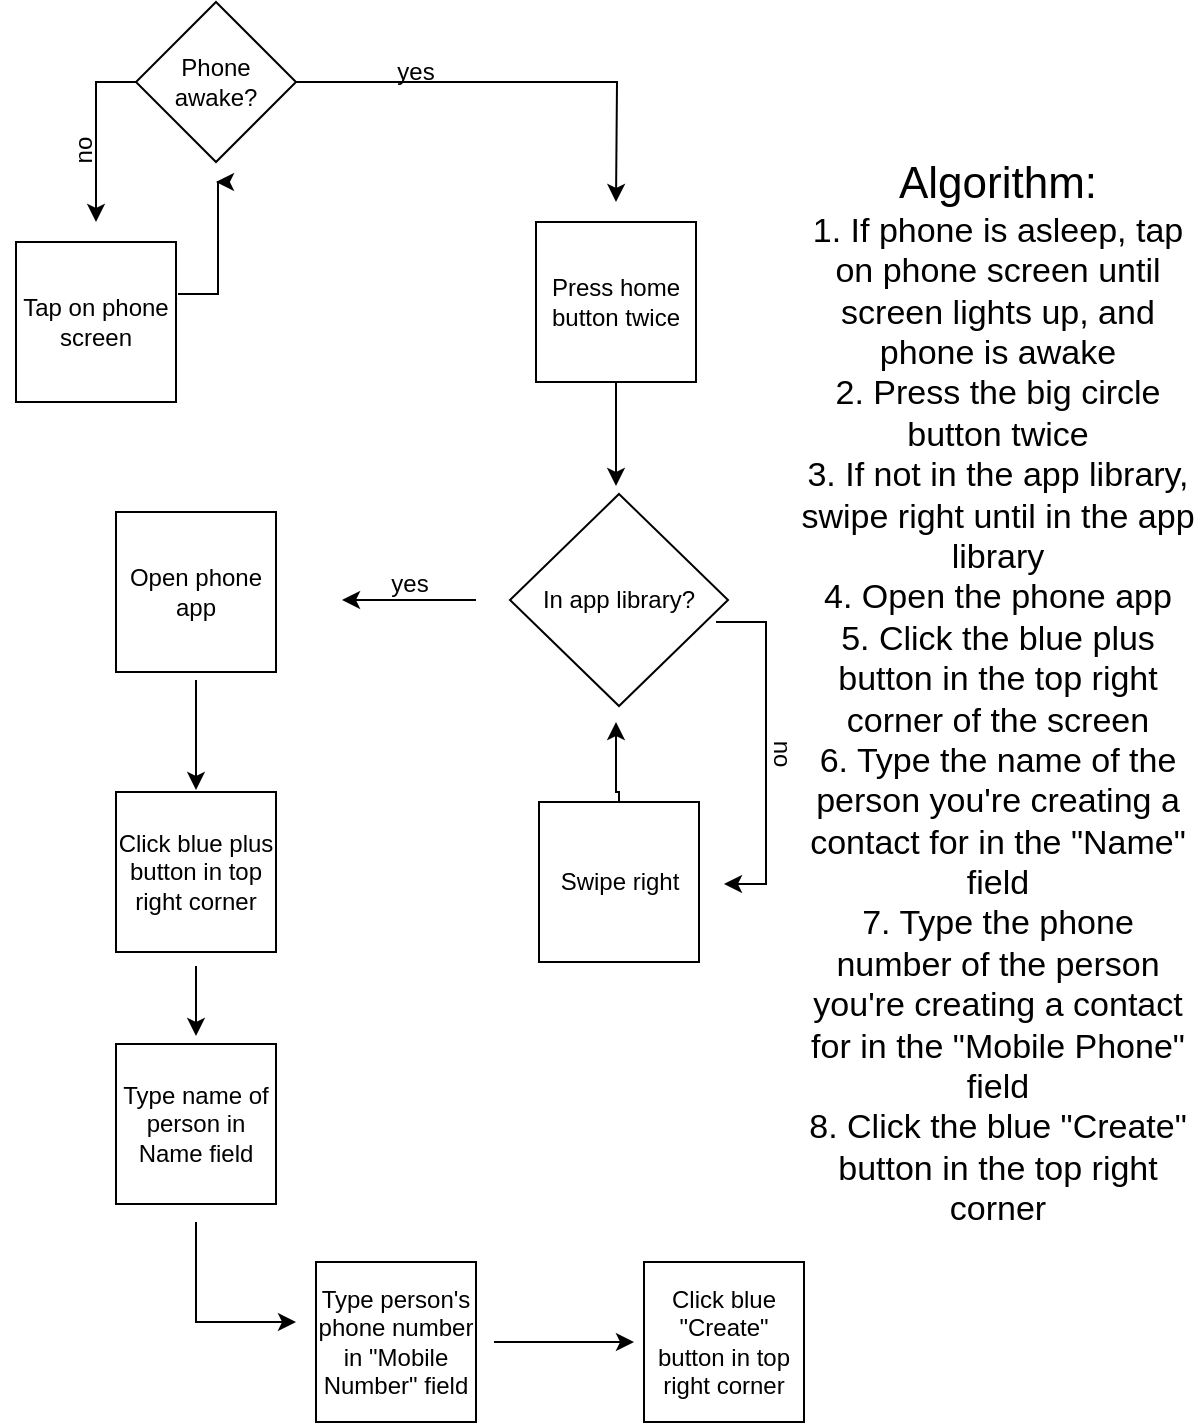 <mxfile version="21.8.2" type="github">
  <diagram id="C5RBs43oDa-KdzZeNtuy" name="Page-1">
    <mxGraphModel dx="1548" dy="665" grid="1" gridSize="10" guides="1" tooltips="1" connect="1" arrows="1" fold="1" page="1" pageScale="1" pageWidth="827" pageHeight="1169" math="0" shadow="0">
      <root>
        <mxCell id="WIyWlLk6GJQsqaUBKTNV-0" />
        <mxCell id="WIyWlLk6GJQsqaUBKTNV-1" parent="WIyWlLk6GJQsqaUBKTNV-0" />
        <mxCell id="4Xv2CoqIY30HEo6grEWv-6" style="edgeStyle=orthogonalEdgeStyle;rounded=0;orthogonalLoop=1;jettySize=auto;html=1;" parent="WIyWlLk6GJQsqaUBKTNV-1" source="4Xv2CoqIY30HEo6grEWv-1" edge="1">
          <mxGeometry relative="1" as="geometry">
            <mxPoint x="60" y="150" as="targetPoint" />
          </mxGeometry>
        </mxCell>
        <mxCell id="4Xv2CoqIY30HEo6grEWv-7" style="edgeStyle=orthogonalEdgeStyle;rounded=0;orthogonalLoop=1;jettySize=auto;html=1;" parent="WIyWlLk6GJQsqaUBKTNV-1" source="4Xv2CoqIY30HEo6grEWv-1" edge="1">
          <mxGeometry relative="1" as="geometry">
            <mxPoint x="320" y="140" as="targetPoint" />
          </mxGeometry>
        </mxCell>
        <mxCell id="4Xv2CoqIY30HEo6grEWv-1" value="Phone awake?" style="rhombus;whiteSpace=wrap;html=1;" parent="WIyWlLk6GJQsqaUBKTNV-1" vertex="1">
          <mxGeometry x="80" y="40" width="80" height="80" as="geometry" />
        </mxCell>
        <mxCell id="4Xv2CoqIY30HEo6grEWv-5" value="yes" style="edgeStyle=orthogonalEdgeStyle;rounded=0;orthogonalLoop=1;jettySize=auto;html=1;exitX=0;exitY=0.5;exitDx=0;exitDy=0;" parent="WIyWlLk6GJQsqaUBKTNV-1" source="4Xv2CoqIY30HEo6grEWv-3" edge="1">
          <mxGeometry relative="1" as="geometry">
            <mxPoint x="120" y="130" as="targetPoint" />
            <Array as="points">
              <mxPoint x="121" y="186" />
            </Array>
          </mxGeometry>
        </mxCell>
        <mxCell id="4Xv2CoqIY30HEo6grEWv-3" value="Tap on phone screen" style="whiteSpace=wrap;html=1;aspect=fixed;" parent="WIyWlLk6GJQsqaUBKTNV-1" vertex="1">
          <mxGeometry x="20" y="160" width="80" height="80" as="geometry" />
        </mxCell>
        <mxCell id="4Xv2CoqIY30HEo6grEWv-9" style="edgeStyle=orthogonalEdgeStyle;rounded=0;orthogonalLoop=1;jettySize=auto;html=1;" parent="WIyWlLk6GJQsqaUBKTNV-1" edge="1">
          <mxGeometry relative="1" as="geometry">
            <mxPoint x="320" y="282" as="targetPoint" />
            <mxPoint x="320" y="212" as="sourcePoint" />
          </mxGeometry>
        </mxCell>
        <mxCell id="4Xv2CoqIY30HEo6grEWv-8" value="Press home button twice" style="whiteSpace=wrap;html=1;aspect=fixed;" parent="WIyWlLk6GJQsqaUBKTNV-1" vertex="1">
          <mxGeometry x="280" y="150" width="80" height="80" as="geometry" />
        </mxCell>
        <mxCell id="4Xv2CoqIY30HEo6grEWv-11" style="edgeStyle=orthogonalEdgeStyle;rounded=0;orthogonalLoop=1;jettySize=auto;html=1;" parent="WIyWlLk6GJQsqaUBKTNV-1" edge="1">
          <mxGeometry relative="1" as="geometry">
            <mxPoint x="183" y="339" as="targetPoint" />
            <mxPoint x="250" y="339" as="sourcePoint" />
          </mxGeometry>
        </mxCell>
        <mxCell id="4buIinI6nvuugBBMIHR4-0" style="edgeStyle=orthogonalEdgeStyle;rounded=0;orthogonalLoop=1;jettySize=auto;html=1;" parent="WIyWlLk6GJQsqaUBKTNV-1" edge="1">
          <mxGeometry relative="1" as="geometry">
            <mxPoint x="374" y="481" as="targetPoint" />
            <mxPoint x="370" y="350" as="sourcePoint" />
            <Array as="points">
              <mxPoint x="395" y="350" />
            </Array>
          </mxGeometry>
        </mxCell>
        <mxCell id="4Xv2CoqIY30HEo6grEWv-10" value="In app library?" style="rhombus;whiteSpace=wrap;html=1;" parent="WIyWlLk6GJQsqaUBKTNV-1" vertex="1">
          <mxGeometry x="267" y="286" width="109" height="106" as="geometry" />
        </mxCell>
        <mxCell id="4buIinI6nvuugBBMIHR4-2" style="edgeStyle=orthogonalEdgeStyle;rounded=0;orthogonalLoop=1;jettySize=auto;html=1;" parent="WIyWlLk6GJQsqaUBKTNV-1" source="4buIinI6nvuugBBMIHR4-1" edge="1">
          <mxGeometry relative="1" as="geometry">
            <mxPoint x="320" y="400" as="targetPoint" />
            <Array as="points">
              <mxPoint x="322" y="435" />
              <mxPoint x="320" y="435" />
            </Array>
          </mxGeometry>
        </mxCell>
        <mxCell id="4buIinI6nvuugBBMIHR4-1" value="Swipe right" style="whiteSpace=wrap;html=1;aspect=fixed;" parent="WIyWlLk6GJQsqaUBKTNV-1" vertex="1">
          <mxGeometry x="281.5" y="440" width="80" height="80" as="geometry" />
        </mxCell>
        <mxCell id="Ukirl1jixMzlYr78SYaR-3" style="edgeStyle=orthogonalEdgeStyle;rounded=0;orthogonalLoop=1;jettySize=auto;html=1;" parent="WIyWlLk6GJQsqaUBKTNV-1" edge="1">
          <mxGeometry relative="1" as="geometry">
            <mxPoint x="110" y="434" as="targetPoint" />
            <mxPoint x="110" y="379" as="sourcePoint" />
          </mxGeometry>
        </mxCell>
        <mxCell id="4buIinI6nvuugBBMIHR4-3" value="Open phone app" style="whiteSpace=wrap;html=1;aspect=fixed;" parent="WIyWlLk6GJQsqaUBKTNV-1" vertex="1">
          <mxGeometry x="70" y="295" width="80" height="80" as="geometry" />
        </mxCell>
        <mxCell id="4buIinI6nvuugBBMIHR4-9" style="edgeStyle=orthogonalEdgeStyle;rounded=0;orthogonalLoop=1;jettySize=auto;html=1;" parent="WIyWlLk6GJQsqaUBKTNV-1" edge="1">
          <mxGeometry relative="1" as="geometry">
            <mxPoint x="110" y="557" as="targetPoint" />
            <mxPoint x="110" y="522" as="sourcePoint" />
          </mxGeometry>
        </mxCell>
        <mxCell id="4buIinI6nvuugBBMIHR4-4" value="Click blue plus button in top right corner" style="whiteSpace=wrap;html=1;aspect=fixed;" parent="WIyWlLk6GJQsqaUBKTNV-1" vertex="1">
          <mxGeometry x="70" y="435" width="80" height="80" as="geometry" />
        </mxCell>
        <mxCell id="4buIinI6nvuugBBMIHR4-5" value="Type name of person in Name field" style="whiteSpace=wrap;html=1;aspect=fixed;" parent="WIyWlLk6GJQsqaUBKTNV-1" vertex="1">
          <mxGeometry x="70" y="561" width="80" height="80" as="geometry" />
        </mxCell>
        <mxCell id="4buIinI6nvuugBBMIHR4-12" style="edgeStyle=orthogonalEdgeStyle;rounded=0;orthogonalLoop=1;jettySize=auto;html=1;" parent="WIyWlLk6GJQsqaUBKTNV-1" edge="1">
          <mxGeometry relative="1" as="geometry">
            <mxPoint x="329" y="710" as="targetPoint" />
            <mxPoint x="259" y="710" as="sourcePoint" />
          </mxGeometry>
        </mxCell>
        <mxCell id="4buIinI6nvuugBBMIHR4-6" value="Type person&#39;s phone number in &quot;Mobile Number&quot; field" style="whiteSpace=wrap;html=1;aspect=fixed;" parent="WIyWlLk6GJQsqaUBKTNV-1" vertex="1">
          <mxGeometry x="170" y="670" width="80" height="80" as="geometry" />
        </mxCell>
        <mxCell id="4buIinI6nvuugBBMIHR4-7" value="Click blue &quot;Create&quot; button in top right corner" style="whiteSpace=wrap;html=1;aspect=fixed;" parent="WIyWlLk6GJQsqaUBKTNV-1" vertex="1">
          <mxGeometry x="334" y="670" width="80" height="80" as="geometry" />
        </mxCell>
        <mxCell id="4buIinI6nvuugBBMIHR4-11" value="" style="endArrow=classic;html=1;rounded=0;" parent="WIyWlLk6GJQsqaUBKTNV-1" edge="1">
          <mxGeometry width="50" height="50" relative="1" as="geometry">
            <mxPoint x="110" y="650" as="sourcePoint" />
            <mxPoint x="160" y="700" as="targetPoint" />
            <Array as="points">
              <mxPoint x="110" y="700" />
            </Array>
          </mxGeometry>
        </mxCell>
        <mxCell id="4buIinI6nvuugBBMIHR4-13" value="yes" style="text;html=1;strokeColor=none;fillColor=none;align=center;verticalAlign=middle;whiteSpace=wrap;rounded=0;" parent="WIyWlLk6GJQsqaUBKTNV-1" vertex="1">
          <mxGeometry x="190" y="60" width="60" height="30" as="geometry" />
        </mxCell>
        <mxCell id="4buIinI6nvuugBBMIHR4-14" value="no" style="text;html=1;strokeColor=none;fillColor=none;align=center;verticalAlign=middle;whiteSpace=wrap;rounded=0;rotation=-90;" parent="WIyWlLk6GJQsqaUBKTNV-1" vertex="1">
          <mxGeometry x="24" y="99" width="60" height="30" as="geometry" />
        </mxCell>
        <mxCell id="Ukirl1jixMzlYr78SYaR-0" value="yes" style="text;html=1;strokeColor=none;fillColor=none;align=center;verticalAlign=middle;whiteSpace=wrap;rounded=0;rotation=0;" parent="WIyWlLk6GJQsqaUBKTNV-1" vertex="1">
          <mxGeometry x="187" y="316" width="60" height="30" as="geometry" />
        </mxCell>
        <mxCell id="Ukirl1jixMzlYr78SYaR-1" value="no" style="text;html=1;strokeColor=none;fillColor=none;align=center;verticalAlign=middle;whiteSpace=wrap;rounded=0;rotation=90;" parent="WIyWlLk6GJQsqaUBKTNV-1" vertex="1">
          <mxGeometry x="373" y="401" width="60" height="30" as="geometry" />
        </mxCell>
        <mxCell id="4FPjZ6pjKv1q7VkHTWcP-2" value="&lt;font style=&quot;font-size: 22px;&quot;&gt;Algorithm:&lt;br&gt;&lt;/font&gt;&lt;font style=&quot;font-size: 17px;&quot;&gt;1. If phone is asleep, tap on phone screen until screen lights up, and phone is awake&lt;br&gt;2. Press the big circle button twice&lt;br&gt;3. If not in the app library, swipe right until in the app library&lt;br&gt;4. Open the phone app&lt;br&gt;5. Click the blue plus button in the top right corner of the screen&lt;br&gt;6. Type the name of the person you&#39;re creating a contact for in the &quot;Name&quot; field&lt;br&gt;7. Type the phone number of the person you&#39;re creating a contact for in the &quot;Mobile Phone&quot; field&lt;br&gt;8. Click the blue &quot;Create&quot; button in the top right corner&lt;br&gt;&lt;/font&gt;" style="text;html=1;strokeColor=none;fillColor=none;align=center;verticalAlign=middle;whiteSpace=wrap;rounded=0;" vertex="1" parent="WIyWlLk6GJQsqaUBKTNV-1">
          <mxGeometry x="411" y="371" width="200" height="30" as="geometry" />
        </mxCell>
      </root>
    </mxGraphModel>
  </diagram>
</mxfile>
